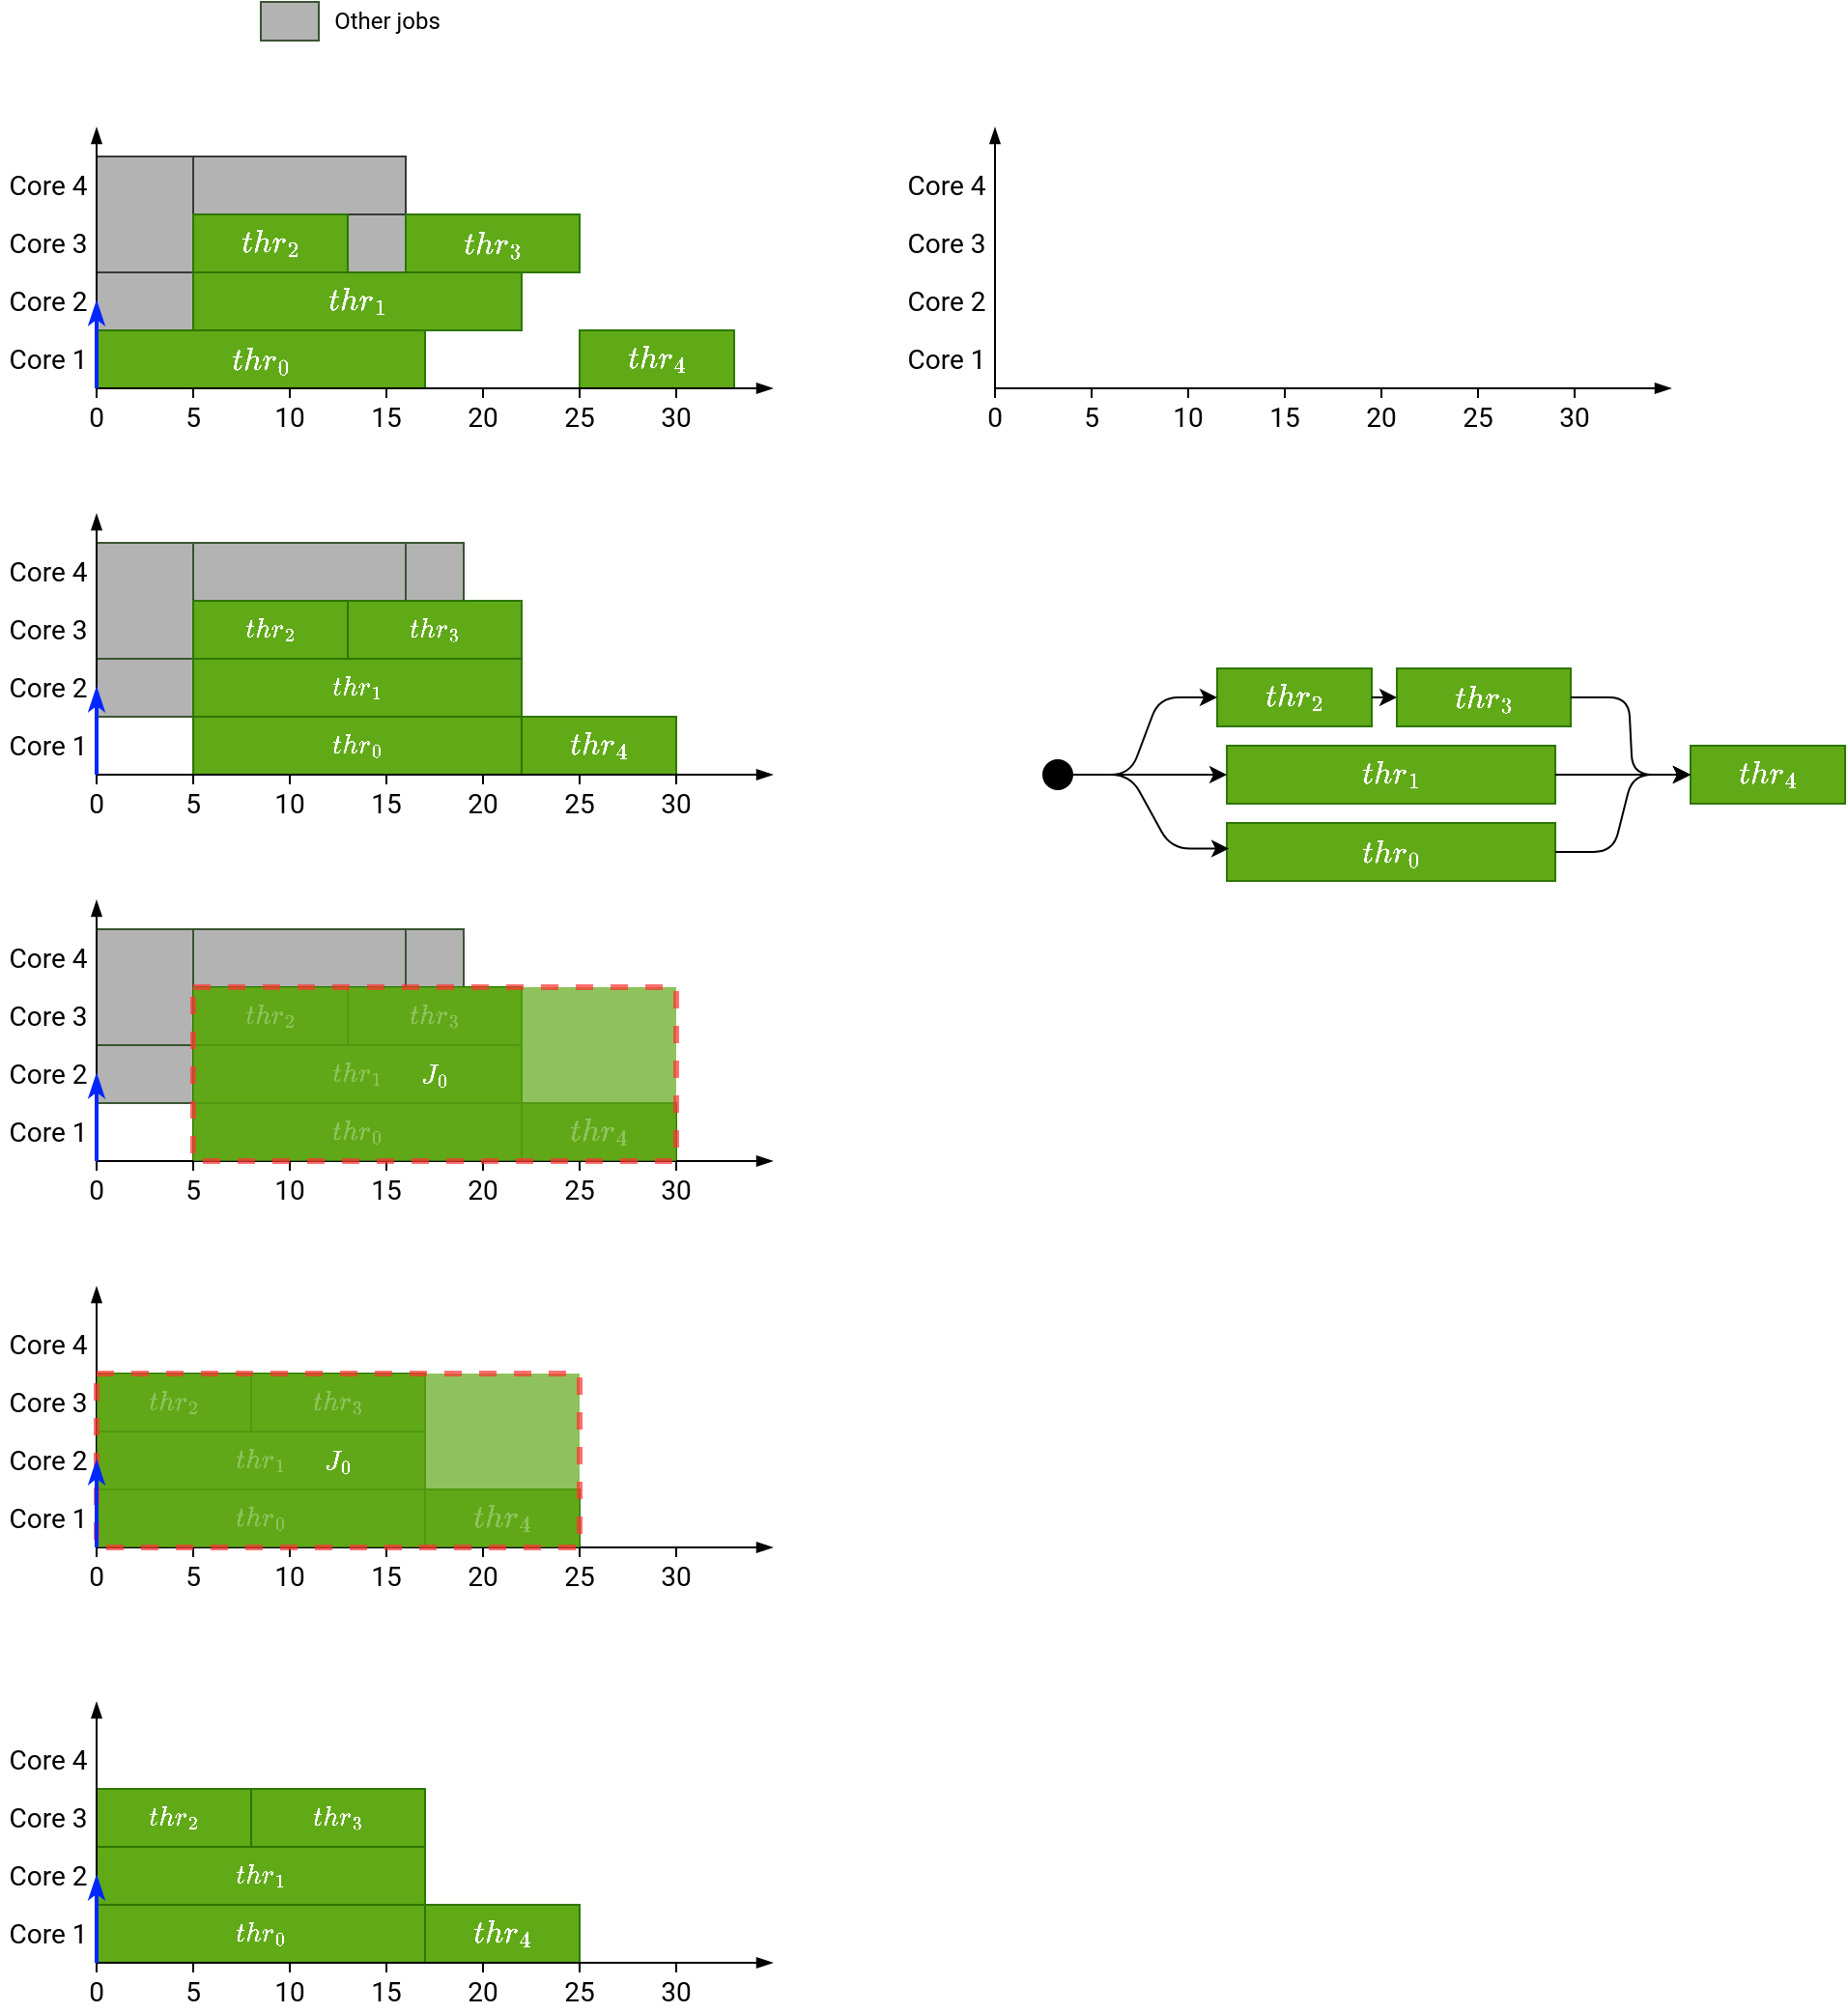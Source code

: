 <mxfile version="13.6.2" type="device"><diagram id="xW1HjvJvRXogK2bOHWA1" name="Page-1"><mxGraphModel dx="474" dy="274" grid="1" gridSize="5" guides="1" tooltips="1" connect="1" arrows="1" fold="1" page="1" pageScale="1" pageWidth="827" pageHeight="1169" math="1" shadow="0" extFonts="Roboto^https://fonts.googleapis.com/css?family=Roboto"><root><mxCell id="0"/><mxCell id="1" parent="0"/><mxCell id="GVrUUQqWdQUTVHoFv9I2-1" value="&lt;span style=&quot;font-size: 14px&quot;&gt;$$thr_4$$&lt;/span&gt;" style="rounded=0;whiteSpace=wrap;html=1;align=center;fillColor=#60a917;strokeColor=#2D7600;fontColor=#ffffff;fontFamily=Roboto;FType=g;" parent="1" vertex="1"><mxGeometry x="410" y="370" width="80" height="30" as="geometry"/></mxCell><mxCell id="qs8KY_LHpB15OtVhmA23-87" value="" style="rounded=0;whiteSpace=wrap;html=1;align=center;fillColor=#B3B3B3;strokeColor=#36393d;fontFamily=Roboto;FType=g;" parent="1" vertex="1"><mxGeometry x="290" y="310" width="30" height="30" as="geometry"/></mxCell><mxCell id="qs8KY_LHpB15OtVhmA23-88" value="" style="rounded=0;whiteSpace=wrap;html=1;align=center;fillColor=#B3B3B3;strokeColor=#3A5431;fontColor=#ffffff;fontFamily=Roboto;FType=g;" parent="1" vertex="1"><mxGeometry x="320" y="480" width="30" height="30" as="geometry"/></mxCell><mxCell id="qs8KY_LHpB15OtVhmA23-89" value="" style="rounded=0;whiteSpace=wrap;html=1;align=center;fillColor=#B3B3B3;strokeColor=#3A5431;fontColor=#ffffff;fontFamily=Roboto;FType=g;" parent="1" vertex="1"><mxGeometry x="210" y="680" width="110" height="30" as="geometry"/></mxCell><mxCell id="qs8KY_LHpB15OtVhmA23-90" value="" style="rounded=0;whiteSpace=wrap;html=1;align=center;fillColor=#B3B3B3;strokeColor=#3A5431;fontColor=#ffffff;fontFamily=Roboto;FType=g;" parent="1" vertex="1"><mxGeometry x="320" y="680" width="30" height="30" as="geometry"/></mxCell><mxCell id="qs8KY_LHpB15OtVhmA23-86" value="&lt;span style=&quot;font-size: 14px&quot;&gt;$$thr_4$$&lt;/span&gt;" style="rounded=0;whiteSpace=wrap;html=1;align=center;fillColor=#60a917;strokeColor=#2D7600;fontColor=#ffffff;fontFamily=Roboto;FType=g;" parent="1" vertex="1"><mxGeometry x="380" y="770" width="80" height="30" as="geometry"/></mxCell><mxCell id="qs8KY_LHpB15OtVhmA23-82" value="&lt;span style=&quot;font-size: 14px&quot;&gt;$$thr_4$$&lt;/span&gt;" style="rounded=0;whiteSpace=wrap;html=1;align=center;fillColor=#60a917;strokeColor=#2D7600;fontColor=#ffffff;fontFamily=Roboto;FType=g;" parent="1" vertex="1"><mxGeometry x="380" y="570" width="80" height="30" as="geometry"/></mxCell><mxCell id="qs8KY_LHpB15OtVhmA23-65" value="&lt;span style=&quot;font-size: 14px&quot;&gt;$$thr_4$$&lt;/span&gt;" style="rounded=0;whiteSpace=wrap;html=1;align=center;fillColor=#60a917;strokeColor=#2D7600;fontColor=#ffffff;fontFamily=Roboto;FType=g;" parent="1" vertex="1"><mxGeometry x="410" y="370" width="80" height="30" as="geometry"/></mxCell><mxCell id="H2lRXq-8TjMZ1R84Y-Bk-82" value="" style="rounded=0;whiteSpace=wrap;html=1;align=center;fillColor=#B3B3B3;strokeColor=#3A5431;fontColor=#ffffff;fontFamily=Roboto;FType=g;" parent="1" vertex="1"><mxGeometry x="160" y="340" width="50" height="30" as="geometry"/></mxCell><mxCell id="H2lRXq-8TjMZ1R84Y-Bk-83" value="" style="rounded=0;whiteSpace=wrap;html=1;align=center;fillColor=#B3B3B3;strokeColor=#36393d;fontFamily=Roboto;FType=g;" parent="1" vertex="1"><mxGeometry x="160" y="280" width="50" height="60" as="geometry"/></mxCell><mxCell id="H2lRXq-8TjMZ1R84Y-Bk-84" value="" style="rounded=0;whiteSpace=wrap;html=1;align=center;fillColor=#B3B3B3;strokeColor=#36393d;fontFamily=Roboto;FType=g;" parent="1" vertex="1"><mxGeometry x="210" y="280" width="110" height="30" as="geometry"/></mxCell><mxCell id="H2lRXq-8TjMZ1R84Y-Bk-81" value="" style="rounded=0;whiteSpace=wrap;html=1;align=center;fillColor=#B3B3B3;strokeColor=#3A5431;fontColor=#ffffff;fontFamily=Roboto;FType=g;" parent="1" vertex="1"><mxGeometry x="160" y="540" width="50" height="30" as="geometry"/></mxCell><mxCell id="H2lRXq-8TjMZ1R84Y-Bk-80" value="" style="rounded=0;whiteSpace=wrap;html=1;align=center;fillColor=#B3B3B3;strokeColor=#3A5431;fontColor=#ffffff;fontFamily=Roboto;FType=g;" parent="1" vertex="1"><mxGeometry x="160" y="480" width="50" height="60" as="geometry"/></mxCell><mxCell id="w63VDMvb9c4T_-8WkTUV-6" value="&lt;span style=&quot;font-size: 14px&quot;&gt;$$thr_3$$&lt;/span&gt;" style="rounded=0;whiteSpace=wrap;html=1;align=center;fillColor=#60a917;strokeColor=#2D7600;fontColor=#ffffff;fontFamily=Roboto;FType=g;" parent="1" vertex="1"><mxGeometry x="320" y="310" width="90" height="30" as="geometry"/></mxCell><mxCell id="w63VDMvb9c4T_-8WkTUV-5" value="&lt;span style=&quot;font-size: 14px&quot;&gt;$$thr_0$$&lt;/span&gt;" style="rounded=0;whiteSpace=wrap;html=1;align=center;fillColor=#60a917;strokeColor=#2D7600;fontColor=#ffffff;fontFamily=Roboto;FType=g;" parent="1" vertex="1"><mxGeometry x="160" y="370" width="170" height="30" as="geometry"/></mxCell><mxCell id="o10MxFnhhUtDkIpokFDR-2" value="" style="endArrow=blockThin;html=1;endFill=1;fontFamily=Roboto;FType=g;" parent="1" edge="1"><mxGeometry width="50" height="50" relative="1" as="geometry"><mxPoint x="160" y="400" as="sourcePoint"/><mxPoint x="510" y="400" as="targetPoint"/></mxGeometry></mxCell><mxCell id="o10MxFnhhUtDkIpokFDR-12" value="" style="endArrow=blockThin;html=1;strokeColor=#000000;endFill=1;exitX=0.5;exitY=0;exitDx=0;exitDy=0;fontFamily=Roboto;FType=g;" parent="1" source="o10MxFnhhUtDkIpokFDR-19" edge="1"><mxGeometry width="50" height="50" relative="1" as="geometry"><mxPoint x="160" y="370" as="sourcePoint"/><mxPoint x="160" y="265" as="targetPoint"/></mxGeometry></mxCell><mxCell id="o10MxFnhhUtDkIpokFDR-19" value="&lt;div style=&quot;font-size: 14px;&quot;&gt;0&lt;/div&gt;" style="text;html=1;strokeColor=none;fillColor=none;align=center;verticalAlign=middle;whiteSpace=wrap;rounded=0;fontSize=14;fontFamily=Roboto;FType=g;" parent="1" vertex="1"><mxGeometry x="150" y="405" width="20" height="20" as="geometry"/></mxCell><mxCell id="o10MxFnhhUtDkIpokFDR-21" value="5" style="text;html=1;strokeColor=none;fillColor=none;align=center;verticalAlign=middle;whiteSpace=wrap;rounded=0;fontSize=14;fontFamily=Roboto;FType=g;" parent="1" vertex="1"><mxGeometry x="200" y="405" width="20" height="20" as="geometry"/></mxCell><mxCell id="o10MxFnhhUtDkIpokFDR-22" value="10" style="text;html=1;strokeColor=none;fillColor=none;align=center;verticalAlign=middle;whiteSpace=wrap;rounded=0;fontSize=14;fontFamily=Roboto;FType=g;" parent="1" vertex="1"><mxGeometry x="250" y="405" width="20" height="20" as="geometry"/></mxCell><mxCell id="o10MxFnhhUtDkIpokFDR-23" value="15" style="text;html=1;strokeColor=none;fillColor=none;align=center;verticalAlign=middle;whiteSpace=wrap;rounded=0;fontSize=14;fontFamily=Roboto;FType=g;" parent="1" vertex="1"><mxGeometry x="300" y="405" width="20" height="20" as="geometry"/></mxCell><mxCell id="o10MxFnhhUtDkIpokFDR-24" value="20" style="text;html=1;strokeColor=none;fillColor=none;align=center;verticalAlign=middle;whiteSpace=wrap;rounded=0;fontSize=14;fontFamily=Roboto;FType=g;" parent="1" vertex="1"><mxGeometry x="350" y="405" width="20" height="20" as="geometry"/></mxCell><mxCell id="o10MxFnhhUtDkIpokFDR-32" value="" style="endArrow=classicThin;html=1;strokeColor=#0027FF;fillColor=#0050ef;endFill=1;strokeWidth=2;fontFamily=Roboto;FType=g;" parent="1" edge="1"><mxGeometry width="50" height="50" relative="1" as="geometry"><mxPoint x="160" y="400" as="sourcePoint"/><mxPoint x="160" y="355" as="targetPoint"/></mxGeometry></mxCell><mxCell id="o10MxFnhhUtDkIpokFDR-56" value="Core 1" style="text;html=1;strokeColor=none;fillColor=none;align=center;verticalAlign=middle;whiteSpace=wrap;rounded=0;fontSize=14;fontColor=#000000;fontFamily=Roboto;FType=g;" parent="1" vertex="1"><mxGeometry x="110" y="375" width="50" height="20" as="geometry"/></mxCell><mxCell id="o10MxFnhhUtDkIpokFDR-57" value="Core 3" style="text;html=1;strokeColor=none;fillColor=none;align=center;verticalAlign=middle;whiteSpace=wrap;rounded=0;fontSize=14;fontColor=#000000;fontFamily=Roboto;FType=g;" parent="1" vertex="1"><mxGeometry x="110" y="315" width="50" height="20" as="geometry"/></mxCell><mxCell id="w63VDMvb9c4T_-8WkTUV-1" value="Core 2" style="text;html=1;strokeColor=none;fillColor=none;align=center;verticalAlign=middle;whiteSpace=wrap;rounded=0;fontSize=14;fontColor=#000000;fontFamily=Roboto;FType=g;" parent="1" vertex="1"><mxGeometry x="110" y="345" width="50" height="20" as="geometry"/></mxCell><mxCell id="w63VDMvb9c4T_-8WkTUV-2" value="Core 4" style="text;html=1;strokeColor=none;fillColor=none;align=center;verticalAlign=middle;whiteSpace=wrap;rounded=0;fontSize=14;fontColor=#000000;fontFamily=Roboto;FType=g;" parent="1" vertex="1"><mxGeometry x="110" y="285" width="50" height="20" as="geometry"/></mxCell><mxCell id="H2lRXq-8TjMZ1R84Y-Bk-1" value="" style="endArrow=none;html=1;fontFamily=Roboto;FType=g;" parent="1" source="o10MxFnhhUtDkIpokFDR-25" edge="1"><mxGeometry width="50" height="50" relative="1" as="geometry"><mxPoint x="410" y="430" as="sourcePoint"/><mxPoint x="410" y="400" as="targetPoint"/></mxGeometry></mxCell><mxCell id="o10MxFnhhUtDkIpokFDR-25" value="25" style="text;html=1;strokeColor=none;fillColor=none;align=center;verticalAlign=middle;whiteSpace=wrap;rounded=0;fontSize=14;fontFamily=Roboto;FType=g;" parent="1" vertex="1"><mxGeometry x="400" y="405" width="20" height="20" as="geometry"/></mxCell><mxCell id="H2lRXq-8TjMZ1R84Y-Bk-2" value="" style="endArrow=none;html=1;exitX=0.5;exitY=0;exitDx=0;exitDy=0;fontFamily=Roboto;FType=g;" parent="1" source="o10MxFnhhUtDkIpokFDR-25" edge="1"><mxGeometry width="50" height="50" relative="1" as="geometry"><mxPoint x="410" y="430" as="sourcePoint"/><mxPoint x="410" y="400" as="targetPoint"/></mxGeometry></mxCell><mxCell id="H2lRXq-8TjMZ1R84Y-Bk-3" value="" style="endArrow=none;html=1;exitX=0.5;exitY=0;exitDx=0;exitDy=0;fontFamily=Roboto;FType=g;" parent="1" source="o10MxFnhhUtDkIpokFDR-24" edge="1"><mxGeometry width="50" height="50" relative="1" as="geometry"><mxPoint x="415" y="410" as="sourcePoint"/><mxPoint x="360" y="400" as="targetPoint"/></mxGeometry></mxCell><mxCell id="H2lRXq-8TjMZ1R84Y-Bk-5" value="" style="endArrow=none;html=1;exitX=0.5;exitY=0;exitDx=0;exitDy=0;fontFamily=Roboto;FType=g;" parent="1" source="o10MxFnhhUtDkIpokFDR-23" edge="1"><mxGeometry width="50" height="50" relative="1" as="geometry"><mxPoint x="420" y="415" as="sourcePoint"/><mxPoint x="310" y="400" as="targetPoint"/></mxGeometry></mxCell><mxCell id="H2lRXq-8TjMZ1R84Y-Bk-6" value="" style="endArrow=none;html=1;exitX=0.5;exitY=0;exitDx=0;exitDy=0;fontFamily=Roboto;FType=g;" parent="1" source="o10MxFnhhUtDkIpokFDR-22" edge="1"><mxGeometry width="50" height="50" relative="1" as="geometry"><mxPoint x="315" y="410" as="sourcePoint"/><mxPoint x="260" y="400" as="targetPoint"/></mxGeometry></mxCell><mxCell id="H2lRXq-8TjMZ1R84Y-Bk-7" value="" style="endArrow=none;html=1;exitX=0.5;exitY=0;exitDx=0;exitDy=0;fontFamily=Roboto;FType=g;" parent="1" source="o10MxFnhhUtDkIpokFDR-21" edge="1"><mxGeometry width="50" height="50" relative="1" as="geometry"><mxPoint x="320" y="415" as="sourcePoint"/><mxPoint x="210" y="400" as="targetPoint"/></mxGeometry></mxCell><mxCell id="H2lRXq-8TjMZ1R84Y-Bk-9" value="&lt;span style=&quot;font-size: 14px&quot;&gt;$$thr_2$$&lt;/span&gt;" style="rounded=0;whiteSpace=wrap;html=1;align=center;fillColor=#60a917;strokeColor=#2D7600;fontColor=#ffffff;fontFamily=Roboto;FType=g;" parent="1" vertex="1"><mxGeometry x="210" y="310" width="80" height="30" as="geometry"/></mxCell><mxCell id="H2lRXq-8TjMZ1R84Y-Bk-52" value="" style="rounded=0;whiteSpace=wrap;html=1;align=center;fillColor=#B3B3B3;strokeColor=#3A5431;fontColor=#ffffff;fontFamily=Roboto;FType=g;" parent="1" vertex="1"><mxGeometry x="210" y="480" width="110" height="30" as="geometry"/></mxCell><mxCell id="H2lRXq-8TjMZ1R84Y-Bk-53" value="$$thr_1$$" style="rounded=0;whiteSpace=wrap;html=1;align=center;fillColor=#60a917;strokeColor=#2D7600;fontColor=#ffffff;fontFamily=Roboto;FType=g;" parent="1" vertex="1"><mxGeometry x="210" y="540" width="170" height="30" as="geometry"/></mxCell><mxCell id="H2lRXq-8TjMZ1R84Y-Bk-54" value="$$thr_3$$" style="rounded=0;whiteSpace=wrap;html=1;align=center;fillColor=#60a917;strokeColor=#2D7600;fontColor=#ffffff;fontFamily=Roboto;FType=g;" parent="1" vertex="1"><mxGeometry x="290" y="510" width="90" height="30" as="geometry"/></mxCell><mxCell id="H2lRXq-8TjMZ1R84Y-Bk-55" value="$$thr_0$$" style="rounded=0;whiteSpace=wrap;html=1;align=center;fillColor=#60a917;strokeColor=#2D7600;fontColor=#ffffff;fontFamily=Roboto;FType=g;" parent="1" vertex="1"><mxGeometry x="210" y="570" width="170" height="30" as="geometry"/></mxCell><mxCell id="H2lRXq-8TjMZ1R84Y-Bk-56" value="" style="endArrow=blockThin;html=1;endFill=1;fontFamily=Roboto;FType=g;" parent="1" edge="1"><mxGeometry width="50" height="50" relative="1" as="geometry"><mxPoint x="160" y="600" as="sourcePoint"/><mxPoint x="510" y="600" as="targetPoint"/></mxGeometry></mxCell><mxCell id="H2lRXq-8TjMZ1R84Y-Bk-57" value="" style="endArrow=blockThin;html=1;strokeColor=#000000;endFill=1;exitX=0.5;exitY=0;exitDx=0;exitDy=0;fontFamily=Roboto;FType=g;" parent="1" source="H2lRXq-8TjMZ1R84Y-Bk-58" edge="1"><mxGeometry width="50" height="50" relative="1" as="geometry"><mxPoint x="160" y="570" as="sourcePoint"/><mxPoint x="160" y="465" as="targetPoint"/></mxGeometry></mxCell><mxCell id="H2lRXq-8TjMZ1R84Y-Bk-58" value="&lt;div style=&quot;font-size: 14px;&quot;&gt;0&lt;/div&gt;" style="text;html=1;strokeColor=none;fillColor=none;align=center;verticalAlign=middle;whiteSpace=wrap;rounded=0;fontSize=14;fontFamily=Roboto;FType=g;" parent="1" vertex="1"><mxGeometry x="150" y="605" width="20" height="20" as="geometry"/></mxCell><mxCell id="H2lRXq-8TjMZ1R84Y-Bk-59" value="5" style="text;html=1;strokeColor=none;fillColor=none;align=center;verticalAlign=middle;whiteSpace=wrap;rounded=0;fontSize=14;fontFamily=Roboto;FType=g;" parent="1" vertex="1"><mxGeometry x="200" y="605" width="20" height="20" as="geometry"/></mxCell><mxCell id="H2lRXq-8TjMZ1R84Y-Bk-60" value="10" style="text;html=1;strokeColor=none;fillColor=none;align=center;verticalAlign=middle;whiteSpace=wrap;rounded=0;fontSize=14;fontFamily=Roboto;FType=g;" parent="1" vertex="1"><mxGeometry x="250" y="605" width="20" height="20" as="geometry"/></mxCell><mxCell id="H2lRXq-8TjMZ1R84Y-Bk-61" value="15" style="text;html=1;strokeColor=none;fillColor=none;align=center;verticalAlign=middle;whiteSpace=wrap;rounded=0;fontSize=14;fontFamily=Roboto;FType=g;" parent="1" vertex="1"><mxGeometry x="300" y="605" width="20" height="20" as="geometry"/></mxCell><mxCell id="H2lRXq-8TjMZ1R84Y-Bk-62" value="20" style="text;html=1;strokeColor=none;fillColor=none;align=center;verticalAlign=middle;whiteSpace=wrap;rounded=0;fontSize=14;fontFamily=Roboto;FType=g;" parent="1" vertex="1"><mxGeometry x="350" y="605" width="20" height="20" as="geometry"/></mxCell><mxCell id="H2lRXq-8TjMZ1R84Y-Bk-63" value="" style="endArrow=classicThin;html=1;strokeColor=#0027FF;fillColor=#0050ef;endFill=1;strokeWidth=2;fontFamily=Roboto;FType=g;" parent="1" edge="1"><mxGeometry width="50" height="50" relative="1" as="geometry"><mxPoint x="160" y="600" as="sourcePoint"/><mxPoint x="160" y="555" as="targetPoint"/></mxGeometry></mxCell><mxCell id="H2lRXq-8TjMZ1R84Y-Bk-68" value="" style="endArrow=none;html=1;fontFamily=Roboto;FType=g;" parent="1" source="H2lRXq-8TjMZ1R84Y-Bk-69" edge="1"><mxGeometry width="50" height="50" relative="1" as="geometry"><mxPoint x="410" y="630" as="sourcePoint"/><mxPoint x="410" y="600" as="targetPoint"/></mxGeometry></mxCell><mxCell id="H2lRXq-8TjMZ1R84Y-Bk-69" value="25" style="text;html=1;strokeColor=none;fillColor=none;align=center;verticalAlign=middle;whiteSpace=wrap;rounded=0;fontSize=14;fontFamily=Roboto;FType=g;" parent="1" vertex="1"><mxGeometry x="400" y="605" width="20" height="20" as="geometry"/></mxCell><mxCell id="H2lRXq-8TjMZ1R84Y-Bk-70" value="" style="endArrow=none;html=1;exitX=0.5;exitY=0;exitDx=0;exitDy=0;fontFamily=Roboto;FType=g;" parent="1" source="H2lRXq-8TjMZ1R84Y-Bk-69" edge="1"><mxGeometry width="50" height="50" relative="1" as="geometry"><mxPoint x="410" y="630" as="sourcePoint"/><mxPoint x="410" y="600" as="targetPoint"/></mxGeometry></mxCell><mxCell id="H2lRXq-8TjMZ1R84Y-Bk-71" value="" style="endArrow=none;html=1;exitX=0.5;exitY=0;exitDx=0;exitDy=0;fontFamily=Roboto;FType=g;" parent="1" source="H2lRXq-8TjMZ1R84Y-Bk-62" edge="1"><mxGeometry width="50" height="50" relative="1" as="geometry"><mxPoint x="415" y="610" as="sourcePoint"/><mxPoint x="360" y="600" as="targetPoint"/></mxGeometry></mxCell><mxCell id="H2lRXq-8TjMZ1R84Y-Bk-72" value="" style="endArrow=none;html=1;exitX=0.5;exitY=0;exitDx=0;exitDy=0;fontFamily=Roboto;FType=g;" parent="1" source="H2lRXq-8TjMZ1R84Y-Bk-61" edge="1"><mxGeometry width="50" height="50" relative="1" as="geometry"><mxPoint x="420" y="615" as="sourcePoint"/><mxPoint x="310.0" y="600" as="targetPoint"/></mxGeometry></mxCell><mxCell id="H2lRXq-8TjMZ1R84Y-Bk-73" value="" style="endArrow=none;html=1;exitX=0.5;exitY=0;exitDx=0;exitDy=0;fontFamily=Roboto;FType=g;" parent="1" source="H2lRXq-8TjMZ1R84Y-Bk-60" edge="1"><mxGeometry width="50" height="50" relative="1" as="geometry"><mxPoint x="315" y="610" as="sourcePoint"/><mxPoint x="260" y="600" as="targetPoint"/></mxGeometry></mxCell><mxCell id="H2lRXq-8TjMZ1R84Y-Bk-74" value="" style="endArrow=none;html=1;exitX=0.5;exitY=0;exitDx=0;exitDy=0;fontFamily=Roboto;FType=g;" parent="1" source="H2lRXq-8TjMZ1R84Y-Bk-59" edge="1"><mxGeometry width="50" height="50" relative="1" as="geometry"><mxPoint x="320" y="615" as="sourcePoint"/><mxPoint x="210" y="600" as="targetPoint"/></mxGeometry></mxCell><mxCell id="H2lRXq-8TjMZ1R84Y-Bk-75" value="$$thr_2$$" style="rounded=0;whiteSpace=wrap;html=1;align=center;fillColor=#60a917;strokeColor=#2D7600;fontColor=#ffffff;fontFamily=Roboto;FType=g;" parent="1" vertex="1"><mxGeometry x="210" y="510" width="80" height="30" as="geometry"/></mxCell><mxCell id="H2lRXq-8TjMZ1R84Y-Bk-85" value="&lt;span style=&quot;font-size: 14px&quot;&gt;$$thr_1$$&lt;/span&gt;" style="rounded=0;whiteSpace=wrap;html=1;align=center;fillColor=#60a917;strokeColor=#2D7600;fontColor=#ffffff;fontFamily=Roboto;FType=g;" parent="1" vertex="1"><mxGeometry x="210" y="340" width="170" height="30" as="geometry"/></mxCell><mxCell id="qs8KY_LHpB15OtVhmA23-4" value="" style="rounded=0;whiteSpace=wrap;html=1;align=center;fillColor=#B3B3B3;strokeColor=#3A5431;fontColor=#ffffff;fontFamily=Roboto;FType=g;" parent="1" vertex="1"><mxGeometry x="160" y="740" width="50" height="30" as="geometry"/></mxCell><mxCell id="qs8KY_LHpB15OtVhmA23-5" value="" style="rounded=0;whiteSpace=wrap;html=1;align=center;fillColor=#B3B3B3;strokeColor=#3A5431;fontColor=#ffffff;fontFamily=Roboto;FType=g;" parent="1" vertex="1"><mxGeometry x="160" y="680" width="50" height="60" as="geometry"/></mxCell><mxCell id="qs8KY_LHpB15OtVhmA23-7" value="$$thr_1$$" style="rounded=0;whiteSpace=wrap;html=1;align=center;fillColor=#60a917;strokeColor=#2D7600;fontColor=#ffffff;fontFamily=Roboto;FType=g;" parent="1" vertex="1"><mxGeometry x="210" y="740" width="170" height="30" as="geometry"/></mxCell><mxCell id="qs8KY_LHpB15OtVhmA23-8" value="$$thr_3$$" style="rounded=0;whiteSpace=wrap;html=1;align=center;fillColor=#60a917;strokeColor=#2D7600;fontColor=#ffffff;fontFamily=Roboto;FType=g;" parent="1" vertex="1"><mxGeometry x="290" y="710" width="90" height="30" as="geometry"/></mxCell><mxCell id="qs8KY_LHpB15OtVhmA23-9" value="$$thr_0$$" style="rounded=0;whiteSpace=wrap;html=1;align=center;fillColor=#60a917;strokeColor=#2D7600;fontColor=#ffffff;fontFamily=Roboto;FType=g;" parent="1" vertex="1"><mxGeometry x="210" y="770" width="170" height="30" as="geometry"/></mxCell><mxCell id="qs8KY_LHpB15OtVhmA23-10" value="" style="endArrow=blockThin;html=1;endFill=1;fontFamily=Roboto;FType=g;" parent="1" edge="1"><mxGeometry width="50" height="50" relative="1" as="geometry"><mxPoint x="160" y="800" as="sourcePoint"/><mxPoint x="510" y="800" as="targetPoint"/></mxGeometry></mxCell><mxCell id="qs8KY_LHpB15OtVhmA23-11" value="" style="endArrow=blockThin;html=1;strokeColor=#000000;endFill=1;exitX=0.5;exitY=0;exitDx=0;exitDy=0;fontFamily=Roboto;FType=g;" parent="1" source="qs8KY_LHpB15OtVhmA23-12" edge="1"><mxGeometry width="50" height="50" relative="1" as="geometry"><mxPoint x="160" y="770" as="sourcePoint"/><mxPoint x="160" y="665" as="targetPoint"/></mxGeometry></mxCell><mxCell id="qs8KY_LHpB15OtVhmA23-12" value="&lt;div style=&quot;font-size: 14px;&quot;&gt;0&lt;/div&gt;" style="text;html=1;strokeColor=none;fillColor=none;align=center;verticalAlign=middle;whiteSpace=wrap;rounded=0;fontSize=14;fontFamily=Roboto;FType=g;" parent="1" vertex="1"><mxGeometry x="150" y="805" width="20" height="20" as="geometry"/></mxCell><mxCell id="qs8KY_LHpB15OtVhmA23-13" value="5" style="text;html=1;strokeColor=none;fillColor=none;align=center;verticalAlign=middle;whiteSpace=wrap;rounded=0;fontSize=14;fontFamily=Roboto;FType=g;" parent="1" vertex="1"><mxGeometry x="200" y="805" width="20" height="20" as="geometry"/></mxCell><mxCell id="qs8KY_LHpB15OtVhmA23-14" value="10" style="text;html=1;strokeColor=none;fillColor=none;align=center;verticalAlign=middle;whiteSpace=wrap;rounded=0;fontSize=14;fontFamily=Roboto;FType=g;" parent="1" vertex="1"><mxGeometry x="250" y="805" width="20" height="20" as="geometry"/></mxCell><mxCell id="qs8KY_LHpB15OtVhmA23-15" value="15" style="text;html=1;strokeColor=none;fillColor=none;align=center;verticalAlign=middle;whiteSpace=wrap;rounded=0;fontSize=14;fontFamily=Roboto;FType=g;" parent="1" vertex="1"><mxGeometry x="300" y="805" width="20" height="20" as="geometry"/></mxCell><mxCell id="qs8KY_LHpB15OtVhmA23-16" value="20" style="text;html=1;strokeColor=none;fillColor=none;align=center;verticalAlign=middle;whiteSpace=wrap;rounded=0;fontSize=14;fontFamily=Roboto;FType=g;" parent="1" vertex="1"><mxGeometry x="350" y="805" width="20" height="20" as="geometry"/></mxCell><mxCell id="qs8KY_LHpB15OtVhmA23-17" value="" style="endArrow=classicThin;html=1;strokeColor=#0027FF;fillColor=#0050ef;endFill=1;strokeWidth=2;fontFamily=Roboto;FType=g;" parent="1" edge="1"><mxGeometry width="50" height="50" relative="1" as="geometry"><mxPoint x="160" y="800" as="sourcePoint"/><mxPoint x="160" y="755" as="targetPoint"/></mxGeometry></mxCell><mxCell id="qs8KY_LHpB15OtVhmA23-22" value="" style="endArrow=none;html=1;fontFamily=Roboto;FType=g;" parent="1" source="qs8KY_LHpB15OtVhmA23-23" edge="1"><mxGeometry width="50" height="50" relative="1" as="geometry"><mxPoint x="410" y="830" as="sourcePoint"/><mxPoint x="410" y="800" as="targetPoint"/></mxGeometry></mxCell><mxCell id="qs8KY_LHpB15OtVhmA23-23" value="25" style="text;html=1;strokeColor=none;fillColor=none;align=center;verticalAlign=middle;whiteSpace=wrap;rounded=0;fontSize=14;fontFamily=Roboto;FType=g;" parent="1" vertex="1"><mxGeometry x="400" y="805" width="20" height="20" as="geometry"/></mxCell><mxCell id="qs8KY_LHpB15OtVhmA23-24" value="" style="endArrow=none;html=1;exitX=0.5;exitY=0;exitDx=0;exitDy=0;fontFamily=Roboto;FType=g;" parent="1" source="qs8KY_LHpB15OtVhmA23-23" edge="1"><mxGeometry width="50" height="50" relative="1" as="geometry"><mxPoint x="410" y="830" as="sourcePoint"/><mxPoint x="410" y="800" as="targetPoint"/></mxGeometry></mxCell><mxCell id="qs8KY_LHpB15OtVhmA23-25" value="" style="endArrow=none;html=1;exitX=0.5;exitY=0;exitDx=0;exitDy=0;fontFamily=Roboto;FType=g;" parent="1" source="qs8KY_LHpB15OtVhmA23-16" edge="1"><mxGeometry width="50" height="50" relative="1" as="geometry"><mxPoint x="415" y="810" as="sourcePoint"/><mxPoint x="360" y="800" as="targetPoint"/></mxGeometry></mxCell><mxCell id="qs8KY_LHpB15OtVhmA23-26" value="" style="endArrow=none;html=1;exitX=0.5;exitY=0;exitDx=0;exitDy=0;fontFamily=Roboto;FType=g;" parent="1" source="qs8KY_LHpB15OtVhmA23-15" edge="1"><mxGeometry width="50" height="50" relative="1" as="geometry"><mxPoint x="420" y="815" as="sourcePoint"/><mxPoint x="310" y="800" as="targetPoint"/></mxGeometry></mxCell><mxCell id="qs8KY_LHpB15OtVhmA23-27" value="" style="endArrow=none;html=1;exitX=0.5;exitY=0;exitDx=0;exitDy=0;fontFamily=Roboto;FType=g;" parent="1" source="qs8KY_LHpB15OtVhmA23-14" edge="1"><mxGeometry width="50" height="50" relative="1" as="geometry"><mxPoint x="315" y="810" as="sourcePoint"/><mxPoint x="260" y="800" as="targetPoint"/></mxGeometry></mxCell><mxCell id="qs8KY_LHpB15OtVhmA23-28" value="" style="endArrow=none;html=1;exitX=0.5;exitY=0;exitDx=0;exitDy=0;fontFamily=Roboto;FType=g;" parent="1" source="qs8KY_LHpB15OtVhmA23-13" edge="1"><mxGeometry width="50" height="50" relative="1" as="geometry"><mxPoint x="320" y="815" as="sourcePoint"/><mxPoint x="210" y="800" as="targetPoint"/></mxGeometry></mxCell><mxCell id="qs8KY_LHpB15OtVhmA23-29" value="$$thr_2$$" style="rounded=0;whiteSpace=wrap;html=1;align=center;fillColor=#60a917;strokeColor=#2D7600;fontColor=#ffffff;fontFamily=Roboto;FType=g;" parent="1" vertex="1"><mxGeometry x="210" y="710" width="80" height="30" as="geometry"/></mxCell><mxCell id="H2lRXq-8TjMZ1R84Y-Bk-49" value="$$J_0$$" style="rounded=0;whiteSpace=wrap;html=1;align=center;fillColor=#60a917;strokeColor=#FF3333;fontColor=#ffffff;opacity=70;dashed=1;strokeWidth=3;perimeterSpacing=0;fontFamily=Roboto;FType=g;" parent="1" vertex="1"><mxGeometry x="210" y="710" width="250" height="90" as="geometry"/></mxCell><mxCell id="qs8KY_LHpB15OtVhmA23-31" value="" style="rounded=0;whiteSpace=wrap;html=1;align=center;fillColor=#B3B3B3;strokeColor=#3A5431;fontColor=#ffffff;fontFamily=Roboto;FType=g;" parent="1" vertex="1"><mxGeometry x="245" y="200" width="30" height="20" as="geometry"/></mxCell><mxCell id="qs8KY_LHpB15OtVhmA23-32" value="Other jobs" style="text;html=1;strokeColor=none;fillColor=none;align=center;verticalAlign=middle;whiteSpace=wrap;rounded=0;opacity=70;fontFamily=Roboto;FType=g;" parent="1" vertex="1"><mxGeometry x="277.5" y="200" width="65" height="20" as="geometry"/></mxCell><mxCell id="qs8KY_LHpB15OtVhmA23-76" value="" style="endArrow=none;html=1;fontFamily=Roboto;FType=g;" parent="1" source="qs8KY_LHpB15OtVhmA23-77" edge="1"><mxGeometry width="50" height="50" relative="1" as="geometry"><mxPoint x="460" y="430" as="sourcePoint"/><mxPoint x="460" y="400" as="targetPoint"/></mxGeometry></mxCell><mxCell id="qs8KY_LHpB15OtVhmA23-77" value="30" style="text;html=1;strokeColor=none;fillColor=none;align=center;verticalAlign=middle;whiteSpace=wrap;rounded=0;fontSize=14;fontFamily=Roboto;FType=g;" parent="1" vertex="1"><mxGeometry x="450" y="405" width="20" height="20" as="geometry"/></mxCell><mxCell id="qs8KY_LHpB15OtVhmA23-78" value="" style="endArrow=none;html=1;exitX=0.5;exitY=0;exitDx=0;exitDy=0;fontFamily=Roboto;FType=g;" parent="1" source="qs8KY_LHpB15OtVhmA23-77" edge="1"><mxGeometry width="50" height="50" relative="1" as="geometry"><mxPoint x="460" y="430" as="sourcePoint"/><mxPoint x="460" y="400" as="targetPoint"/></mxGeometry></mxCell><mxCell id="qs8KY_LHpB15OtVhmA23-79" value="" style="endArrow=none;html=1;fontFamily=Roboto;FType=g;" parent="1" source="qs8KY_LHpB15OtVhmA23-80" edge="1"><mxGeometry width="50" height="50" relative="1" as="geometry"><mxPoint x="460" y="630" as="sourcePoint"/><mxPoint x="460" y="600" as="targetPoint"/></mxGeometry></mxCell><mxCell id="qs8KY_LHpB15OtVhmA23-80" value="30" style="text;html=1;strokeColor=none;fillColor=none;align=center;verticalAlign=middle;whiteSpace=wrap;rounded=0;fontSize=14;fontFamily=Roboto;FType=g;" parent="1" vertex="1"><mxGeometry x="450" y="605" width="20" height="20" as="geometry"/></mxCell><mxCell id="qs8KY_LHpB15OtVhmA23-81" value="" style="endArrow=none;html=1;exitX=0.5;exitY=0;exitDx=0;exitDy=0;fontFamily=Roboto;FType=g;" parent="1" source="qs8KY_LHpB15OtVhmA23-80" edge="1"><mxGeometry width="50" height="50" relative="1" as="geometry"><mxPoint x="460" y="630" as="sourcePoint"/><mxPoint x="460" y="600" as="targetPoint"/></mxGeometry></mxCell><mxCell id="qs8KY_LHpB15OtVhmA23-83" value="" style="endArrow=none;html=1;fontFamily=Roboto;FType=g;" parent="1" source="qs8KY_LHpB15OtVhmA23-84" edge="1"><mxGeometry width="50" height="50" relative="1" as="geometry"><mxPoint x="460" y="830" as="sourcePoint"/><mxPoint x="460" y="800" as="targetPoint"/></mxGeometry></mxCell><mxCell id="qs8KY_LHpB15OtVhmA23-84" value="30" style="text;html=1;strokeColor=none;fillColor=none;align=center;verticalAlign=middle;whiteSpace=wrap;rounded=0;fontSize=14;fontFamily=Roboto;FType=g;" parent="1" vertex="1"><mxGeometry x="450" y="805" width="20" height="20" as="geometry"/></mxCell><mxCell id="qs8KY_LHpB15OtVhmA23-85" value="" style="endArrow=none;html=1;exitX=0.5;exitY=0;exitDx=0;exitDy=0;fontFamily=Roboto;FType=g;" parent="1" source="qs8KY_LHpB15OtVhmA23-84" edge="1"><mxGeometry width="50" height="50" relative="1" as="geometry"><mxPoint x="460" y="830" as="sourcePoint"/><mxPoint x="460" y="800" as="targetPoint"/></mxGeometry></mxCell><mxCell id="qs8KY_LHpB15OtVhmA23-101" value="" style="endArrow=blockThin;html=1;endFill=1;fontFamily=Roboto;FType=g;" parent="1" edge="1"><mxGeometry width="50" height="50" relative="1" as="geometry"><mxPoint x="625" y="400.0" as="sourcePoint"/><mxPoint x="975" y="400.0" as="targetPoint"/></mxGeometry></mxCell><mxCell id="qs8KY_LHpB15OtVhmA23-102" value="" style="endArrow=blockThin;html=1;strokeColor=#000000;endFill=1;exitX=0.5;exitY=0;exitDx=0;exitDy=0;fontFamily=Roboto;FType=g;" parent="1" source="qs8KY_LHpB15OtVhmA23-103" edge="1"><mxGeometry width="50" height="50" relative="1" as="geometry"><mxPoint x="625" y="370" as="sourcePoint"/><mxPoint x="625" y="265.0" as="targetPoint"/></mxGeometry></mxCell><mxCell id="qs8KY_LHpB15OtVhmA23-103" value="&lt;div style=&quot;font-size: 14px;&quot;&gt;0&lt;/div&gt;" style="text;html=1;strokeColor=none;fillColor=none;align=center;verticalAlign=middle;whiteSpace=wrap;rounded=0;fontSize=14;fontFamily=Roboto;FType=g;" parent="1" vertex="1"><mxGeometry x="615" y="405" width="20" height="20" as="geometry"/></mxCell><mxCell id="qs8KY_LHpB15OtVhmA23-104" value="5" style="text;html=1;strokeColor=none;fillColor=none;align=center;verticalAlign=middle;whiteSpace=wrap;rounded=0;fontSize=14;fontFamily=Roboto;FType=g;" parent="1" vertex="1"><mxGeometry x="665" y="405" width="20" height="20" as="geometry"/></mxCell><mxCell id="qs8KY_LHpB15OtVhmA23-105" value="10" style="text;html=1;strokeColor=none;fillColor=none;align=center;verticalAlign=middle;whiteSpace=wrap;rounded=0;fontSize=14;fontFamily=Roboto;FType=g;" parent="1" vertex="1"><mxGeometry x="715" y="405" width="20" height="20" as="geometry"/></mxCell><mxCell id="qs8KY_LHpB15OtVhmA23-106" value="15" style="text;html=1;strokeColor=none;fillColor=none;align=center;verticalAlign=middle;whiteSpace=wrap;rounded=0;fontSize=14;fontFamily=Roboto;FType=g;" parent="1" vertex="1"><mxGeometry x="765" y="405" width="20" height="20" as="geometry"/></mxCell><mxCell id="qs8KY_LHpB15OtVhmA23-107" value="20" style="text;html=1;strokeColor=none;fillColor=none;align=center;verticalAlign=middle;whiteSpace=wrap;rounded=0;fontSize=14;fontFamily=Roboto;FType=g;" parent="1" vertex="1"><mxGeometry x="815" y="405" width="20" height="20" as="geometry"/></mxCell><mxCell id="qs8KY_LHpB15OtVhmA23-113" value="" style="endArrow=none;html=1;fontFamily=Roboto;FType=g;" parent="1" source="qs8KY_LHpB15OtVhmA23-114" edge="1"><mxGeometry width="50" height="50" relative="1" as="geometry"><mxPoint x="875" y="430" as="sourcePoint"/><mxPoint x="875" y="400.0" as="targetPoint"/></mxGeometry></mxCell><mxCell id="qs8KY_LHpB15OtVhmA23-114" value="25" style="text;html=1;strokeColor=none;fillColor=none;align=center;verticalAlign=middle;whiteSpace=wrap;rounded=0;fontSize=14;fontFamily=Roboto;FType=g;" parent="1" vertex="1"><mxGeometry x="865" y="405" width="20" height="20" as="geometry"/></mxCell><mxCell id="qs8KY_LHpB15OtVhmA23-115" value="" style="endArrow=none;html=1;exitX=0.5;exitY=0;exitDx=0;exitDy=0;fontFamily=Roboto;FType=g;" parent="1" source="qs8KY_LHpB15OtVhmA23-114" edge="1"><mxGeometry width="50" height="50" relative="1" as="geometry"><mxPoint x="875" y="430" as="sourcePoint"/><mxPoint x="875" y="400.0" as="targetPoint"/></mxGeometry></mxCell><mxCell id="qs8KY_LHpB15OtVhmA23-116" value="" style="endArrow=none;html=1;exitX=0.5;exitY=0;exitDx=0;exitDy=0;fontFamily=Roboto;FType=g;" parent="1" source="qs8KY_LHpB15OtVhmA23-107" edge="1"><mxGeometry width="50" height="50" relative="1" as="geometry"><mxPoint x="880" y="410" as="sourcePoint"/><mxPoint x="825" y="400.0" as="targetPoint"/></mxGeometry></mxCell><mxCell id="qs8KY_LHpB15OtVhmA23-117" value="" style="endArrow=none;html=1;exitX=0.5;exitY=0;exitDx=0;exitDy=0;fontFamily=Roboto;FType=g;" parent="1" source="qs8KY_LHpB15OtVhmA23-106" edge="1"><mxGeometry width="50" height="50" relative="1" as="geometry"><mxPoint x="885" y="415" as="sourcePoint"/><mxPoint x="775" y="400.0" as="targetPoint"/></mxGeometry></mxCell><mxCell id="qs8KY_LHpB15OtVhmA23-118" value="" style="endArrow=none;html=1;exitX=0.5;exitY=0;exitDx=0;exitDy=0;fontFamily=Roboto;FType=g;" parent="1" source="qs8KY_LHpB15OtVhmA23-105" edge="1"><mxGeometry width="50" height="50" relative="1" as="geometry"><mxPoint x="780" y="410" as="sourcePoint"/><mxPoint x="725" y="400.0" as="targetPoint"/></mxGeometry></mxCell><mxCell id="qs8KY_LHpB15OtVhmA23-119" value="" style="endArrow=none;html=1;exitX=0.5;exitY=0;exitDx=0;exitDy=0;fontFamily=Roboto;FType=g;" parent="1" source="qs8KY_LHpB15OtVhmA23-104" edge="1"><mxGeometry width="50" height="50" relative="1" as="geometry"><mxPoint x="785" y="415" as="sourcePoint"/><mxPoint x="675" y="400.0" as="targetPoint"/></mxGeometry></mxCell><mxCell id="qs8KY_LHpB15OtVhmA23-122" value="" style="endArrow=none;html=1;fontFamily=Roboto;FType=g;" parent="1" source="qs8KY_LHpB15OtVhmA23-123" edge="1"><mxGeometry width="50" height="50" relative="1" as="geometry"><mxPoint x="925" y="430" as="sourcePoint"/><mxPoint x="925" y="400.0" as="targetPoint"/></mxGeometry></mxCell><mxCell id="qs8KY_LHpB15OtVhmA23-123" value="30" style="text;html=1;strokeColor=none;fillColor=none;align=center;verticalAlign=middle;whiteSpace=wrap;rounded=0;fontSize=14;fontFamily=Roboto;FType=g;" parent="1" vertex="1"><mxGeometry x="915" y="405" width="20" height="20" as="geometry"/></mxCell><mxCell id="qs8KY_LHpB15OtVhmA23-124" value="" style="endArrow=none;html=1;exitX=0.5;exitY=0;exitDx=0;exitDy=0;fontFamily=Roboto;FType=g;" parent="1" source="qs8KY_LHpB15OtVhmA23-123" edge="1"><mxGeometry width="50" height="50" relative="1" as="geometry"><mxPoint x="925" y="430" as="sourcePoint"/><mxPoint x="925" y="400.0" as="targetPoint"/></mxGeometry></mxCell><mxCell id="GVrUUQqWdQUTVHoFv9I2-2" value="&lt;span style=&quot;font-size: 14px&quot;&gt;$$thr_3$$&lt;/span&gt;" style="rounded=0;whiteSpace=wrap;html=1;align=center;fillColor=#60a917;strokeColor=#2D7600;fontColor=#ffffff;fontFamily=Roboto;FType=g;" parent="1" vertex="1"><mxGeometry x="833" y="545" width="90" height="30" as="geometry"/></mxCell><mxCell id="GVrUUQqWdQUTVHoFv9I2-3" value="&lt;span style=&quot;font-size: 14px&quot;&gt;$$thr_0$$&lt;/span&gt;" style="rounded=0;whiteSpace=wrap;html=1;align=center;fillColor=#60a917;strokeColor=#2D7600;fontColor=#ffffff;fontFamily=Roboto;FType=g;" parent="1" vertex="1"><mxGeometry x="745" y="625" width="170" height="30" as="geometry"/></mxCell><mxCell id="GVrUUQqWdQUTVHoFv9I2-4" value="&lt;span style=&quot;font-size: 14px&quot;&gt;$$thr_2$$&lt;/span&gt;" style="rounded=0;whiteSpace=wrap;html=1;align=center;fillColor=#60a917;strokeColor=#2D7600;fontColor=#ffffff;fontFamily=Roboto;FType=g;" parent="1" vertex="1"><mxGeometry x="740" y="545" width="80" height="30" as="geometry"/></mxCell><mxCell id="GVrUUQqWdQUTVHoFv9I2-5" value="&lt;span style=&quot;font-size: 14px&quot;&gt;$$thr_1$$&lt;/span&gt;" style="rounded=0;whiteSpace=wrap;html=1;align=center;fillColor=#60a917;strokeColor=#2D7600;fontColor=#ffffff;fontFamily=Roboto;FType=g;" parent="1" vertex="1"><mxGeometry x="745" y="585" width="170" height="30" as="geometry"/></mxCell><mxCell id="GVrUUQqWdQUTVHoFv9I2-6" value="&lt;span style=&quot;font-size: 14px&quot;&gt;$$thr_4$$&lt;/span&gt;" style="rounded=0;whiteSpace=wrap;html=1;align=center;fillColor=#60a917;strokeColor=#2D7600;fontColor=#ffffff;fontFamily=Roboto;FType=g;" parent="1" vertex="1"><mxGeometry x="985" y="585" width="80" height="30" as="geometry"/></mxCell><mxCell id="GVrUUQqWdQUTVHoFv9I2-7" value="" style="endArrow=classic;html=1;entryX=0;entryY=0.5;entryDx=0;entryDy=0;exitX=1;exitY=0.5;exitDx=0;exitDy=0;edgeStyle=entityRelationEdgeStyle;fontFamily=Roboto;" parent="1" source="GVrUUQqWdQUTVHoFv9I2-3" target="GVrUUQqWdQUTVHoFv9I2-6" edge="1"><mxGeometry width="50" height="50" relative="1" as="geometry"><mxPoint x="835" y="735" as="sourcePoint"/><mxPoint x="885" y="685" as="targetPoint"/></mxGeometry></mxCell><mxCell id="GVrUUQqWdQUTVHoFv9I2-8" value="" style="endArrow=classic;html=1;entryX=0;entryY=0.5;entryDx=0;entryDy=0;exitX=1;exitY=0.5;exitDx=0;exitDy=0;edgeStyle=entityRelationEdgeStyle;fontFamily=Roboto;" parent="1" source="GVrUUQqWdQUTVHoFv9I2-2" target="GVrUUQqWdQUTVHoFv9I2-6" edge="1"><mxGeometry width="50" height="50" relative="1" as="geometry"><mxPoint x="905" y="520.29" as="sourcePoint"/><mxPoint x="974.92" y="485.0" as="targetPoint"/></mxGeometry></mxCell><mxCell id="GVrUUQqWdQUTVHoFv9I2-9" value="" style="endArrow=classic;html=1;entryX=0;entryY=0.5;entryDx=0;entryDy=0;exitX=1;exitY=0.5;exitDx=0;exitDy=0;fontFamily=Roboto;" parent="1" source="GVrUUQqWdQUTVHoFv9I2-5" target="GVrUUQqWdQUTVHoFv9I2-6" edge="1"><mxGeometry width="50" height="50" relative="1" as="geometry"><mxPoint x="935" y="577.65" as="sourcePoint"/><mxPoint x="1004.92" y="542.36" as="targetPoint"/></mxGeometry></mxCell><mxCell id="GVrUUQqWdQUTVHoFv9I2-10" value="" style="endArrow=classic;html=1;entryX=0;entryY=0.5;entryDx=0;entryDy=0;exitX=1;exitY=0.5;exitDx=0;exitDy=0;fontFamily=Roboto;" parent="1" source="GVrUUQqWdQUTVHoFv9I2-4" target="GVrUUQqWdQUTVHoFv9I2-2" edge="1"><mxGeometry width="50" height="50" relative="1" as="geometry"><mxPoint x="765" y="520" as="sourcePoint"/><mxPoint x="835" y="520" as="targetPoint"/></mxGeometry></mxCell><mxCell id="GVrUUQqWdQUTVHoFv9I2-11" value="" style="ellipse;whiteSpace=wrap;html=1;aspect=fixed;fillColor=#000000;fontFamily=Roboto;" parent="1" vertex="1"><mxGeometry x="650" y="592.5" width="15" height="15" as="geometry"/></mxCell><mxCell id="GVrUUQqWdQUTVHoFv9I2-12" value="" style="endArrow=classic;html=1;entryX=0;entryY=0.5;entryDx=0;entryDy=0;exitX=1;exitY=0.5;exitDx=0;exitDy=0;edgeStyle=entityRelationEdgeStyle;fontFamily=Roboto;" parent="1" source="GVrUUQqWdQUTVHoFv9I2-11" target="GVrUUQqWdQUTVHoFv9I2-4" edge="1"><mxGeometry width="50" height="50" relative="1" as="geometry"><mxPoint x="645" y="605" as="sourcePoint"/><mxPoint x="695" y="555" as="targetPoint"/></mxGeometry></mxCell><mxCell id="GVrUUQqWdQUTVHoFv9I2-13" value="" style="endArrow=classic;html=1;entryX=0;entryY=0.5;entryDx=0;entryDy=0;fontFamily=Roboto;" parent="1" source="GVrUUQqWdQUTVHoFv9I2-11" target="GVrUUQqWdQUTVHoFv9I2-5" edge="1"><mxGeometry width="50" height="50" relative="1" as="geometry"><mxPoint x="580" y="695" as="sourcePoint"/><mxPoint x="630" y="645" as="targetPoint"/></mxGeometry></mxCell><mxCell id="GVrUUQqWdQUTVHoFv9I2-14" value="" style="endArrow=classic;html=1;entryX=0.006;entryY=0.443;entryDx=0;entryDy=0;entryPerimeter=0;edgeStyle=entityRelationEdgeStyle;fontFamily=Roboto;" parent="1" source="GVrUUQqWdQUTVHoFv9I2-11" target="GVrUUQqWdQUTVHoFv9I2-3" edge="1"><mxGeometry width="50" height="50" relative="1" as="geometry"><mxPoint x="665" y="665" as="sourcePoint"/><mxPoint x="715" y="615" as="targetPoint"/></mxGeometry></mxCell><mxCell id="GVrUUQqWdQUTVHoFv9I2-15" value="Core 1" style="text;html=1;strokeColor=none;fillColor=none;align=center;verticalAlign=middle;whiteSpace=wrap;rounded=0;fontSize=14;fontColor=#000000;fontFamily=Roboto;FType=g;" parent="1" vertex="1"><mxGeometry x="110" y="575" width="50" height="20" as="geometry"/></mxCell><mxCell id="GVrUUQqWdQUTVHoFv9I2-16" value="Core 3" style="text;html=1;strokeColor=none;fillColor=none;align=center;verticalAlign=middle;whiteSpace=wrap;rounded=0;fontSize=14;fontColor=#000000;fontFamily=Roboto;FType=g;" parent="1" vertex="1"><mxGeometry x="110" y="515" width="50" height="20" as="geometry"/></mxCell><mxCell id="GVrUUQqWdQUTVHoFv9I2-17" value="Core 2" style="text;html=1;strokeColor=none;fillColor=none;align=center;verticalAlign=middle;whiteSpace=wrap;rounded=0;fontSize=14;fontColor=#000000;fontFamily=Roboto;FType=g;" parent="1" vertex="1"><mxGeometry x="110" y="545" width="50" height="20" as="geometry"/></mxCell><mxCell id="GVrUUQqWdQUTVHoFv9I2-18" value="Core 4" style="text;html=1;strokeColor=none;fillColor=none;align=center;verticalAlign=middle;whiteSpace=wrap;rounded=0;fontSize=14;fontColor=#000000;fontFamily=Roboto;FType=g;" parent="1" vertex="1"><mxGeometry x="110" y="485" width="50" height="20" as="geometry"/></mxCell><mxCell id="GVrUUQqWdQUTVHoFv9I2-19" value="Core 1" style="text;html=1;strokeColor=none;fillColor=none;align=center;verticalAlign=middle;whiteSpace=wrap;rounded=0;fontSize=14;fontColor=#000000;fontFamily=Roboto;FType=g;" parent="1" vertex="1"><mxGeometry x="110" y="775" width="50" height="20" as="geometry"/></mxCell><mxCell id="GVrUUQqWdQUTVHoFv9I2-20" value="Core 3" style="text;html=1;strokeColor=none;fillColor=none;align=center;verticalAlign=middle;whiteSpace=wrap;rounded=0;fontSize=14;fontColor=#000000;fontFamily=Roboto;FType=g;" parent="1" vertex="1"><mxGeometry x="110" y="715" width="50" height="20" as="geometry"/></mxCell><mxCell id="GVrUUQqWdQUTVHoFv9I2-21" value="Core 2" style="text;html=1;strokeColor=none;fillColor=none;align=center;verticalAlign=middle;whiteSpace=wrap;rounded=0;fontSize=14;fontColor=#000000;fontFamily=Roboto;FType=g;" parent="1" vertex="1"><mxGeometry x="110" y="745" width="50" height="20" as="geometry"/></mxCell><mxCell id="GVrUUQqWdQUTVHoFv9I2-22" value="Core 4" style="text;html=1;strokeColor=none;fillColor=none;align=center;verticalAlign=middle;whiteSpace=wrap;rounded=0;fontSize=14;fontColor=#000000;fontFamily=Roboto;FType=g;" parent="1" vertex="1"><mxGeometry x="110" y="685" width="50" height="20" as="geometry"/></mxCell><mxCell id="GVrUUQqWdQUTVHoFv9I2-27" value="Core 3" style="text;html=1;strokeColor=none;fillColor=none;align=center;verticalAlign=middle;whiteSpace=wrap;rounded=0;fontSize=14;fontColor=#000000;fontFamily=Roboto;FType=g;" parent="1" vertex="1"><mxGeometry x="575" y="315" width="50" height="20" as="geometry"/></mxCell><mxCell id="GVrUUQqWdQUTVHoFv9I2-28" value="Core 2" style="text;html=1;strokeColor=none;fillColor=none;align=center;verticalAlign=middle;whiteSpace=wrap;rounded=0;fontSize=14;fontColor=#000000;fontFamily=Roboto;FType=g;" parent="1" vertex="1"><mxGeometry x="575" y="345" width="50" height="20" as="geometry"/></mxCell><mxCell id="GVrUUQqWdQUTVHoFv9I2-29" value="Core 4" style="text;html=1;strokeColor=none;fillColor=none;align=center;verticalAlign=middle;whiteSpace=wrap;rounded=0;fontSize=14;fontColor=#000000;fontFamily=Roboto;FType=g;" parent="1" vertex="1"><mxGeometry x="575" y="285" width="50" height="20" as="geometry"/></mxCell><mxCell id="GVrUUQqWdQUTVHoFv9I2-30" value="Core 1" style="text;html=1;strokeColor=none;fillColor=none;align=center;verticalAlign=middle;whiteSpace=wrap;rounded=0;fontSize=14;fontColor=#000000;fontFamily=Roboto;FType=g;" parent="1" vertex="1"><mxGeometry x="575" y="375" width="50" height="20" as="geometry"/></mxCell><mxCell id="GVrUUQqWdQUTVHoFv9I2-70" value="$$thr_2$$" style="rounded=0;whiteSpace=wrap;html=1;align=center;fillColor=#60a917;strokeColor=#2D7600;fontColor=#ffffff;fontFamily=Roboto;FType=g;" parent="1" vertex="1"><mxGeometry x="160" y="1125" width="80" height="30" as="geometry"/></mxCell><mxCell id="GVrUUQqWdQUTVHoFv9I2-71" value="&lt;span style=&quot;font-size: 14px&quot;&gt;$$thr_4$$&lt;/span&gt;" style="rounded=0;whiteSpace=wrap;html=1;align=center;fillColor=#60a917;strokeColor=#2D7600;fontColor=#ffffff;fontFamily=Roboto;FType=g;" parent="1" vertex="1"><mxGeometry x="330" y="1185" width="80" height="30" as="geometry"/></mxCell><mxCell id="GVrUUQqWdQUTVHoFv9I2-72" value="$$thr_1$$" style="rounded=0;whiteSpace=wrap;html=1;align=center;fillColor=#60a917;strokeColor=#2D7600;fontColor=#ffffff;fontFamily=Roboto;FType=g;" parent="1" vertex="1"><mxGeometry x="160" y="1155" width="170" height="30" as="geometry"/></mxCell><mxCell id="GVrUUQqWdQUTVHoFv9I2-73" value="$$thr_3$$" style="rounded=0;whiteSpace=wrap;html=1;align=center;fillColor=#60a917;strokeColor=#2D7600;fontColor=#ffffff;fontFamily=Roboto;FType=g;" parent="1" vertex="1"><mxGeometry x="240" y="1125" width="90" height="30" as="geometry"/></mxCell><mxCell id="GVrUUQqWdQUTVHoFv9I2-74" value="$$thr_0$$" style="rounded=0;whiteSpace=wrap;html=1;align=center;fillColor=#60a917;strokeColor=#2D7600;fontColor=#ffffff;fontFamily=Roboto;FType=g;" parent="1" vertex="1"><mxGeometry x="160" y="1185" width="170" height="30" as="geometry"/></mxCell><mxCell id="GVrUUQqWdQUTVHoFv9I2-75" value="" style="endArrow=blockThin;html=1;endFill=1;fontFamily=Roboto;FType=g;" parent="1" edge="1"><mxGeometry width="50" height="50" relative="1" as="geometry"><mxPoint x="160" y="1215" as="sourcePoint"/><mxPoint x="510" y="1215" as="targetPoint"/></mxGeometry></mxCell><mxCell id="GVrUUQqWdQUTVHoFv9I2-76" value="" style="endArrow=blockThin;html=1;strokeColor=#000000;endFill=1;exitX=0.5;exitY=0;exitDx=0;exitDy=0;fontFamily=Roboto;FType=g;" parent="1" source="GVrUUQqWdQUTVHoFv9I2-77" edge="1"><mxGeometry width="50" height="50" relative="1" as="geometry"><mxPoint x="160" y="1185" as="sourcePoint"/><mxPoint x="160" y="1080" as="targetPoint"/></mxGeometry></mxCell><mxCell id="GVrUUQqWdQUTVHoFv9I2-77" value="&lt;div style=&quot;font-size: 14px;&quot;&gt;0&lt;/div&gt;" style="text;html=1;strokeColor=none;fillColor=none;align=center;verticalAlign=middle;whiteSpace=wrap;rounded=0;fontSize=14;fontFamily=Roboto;FType=g;" parent="1" vertex="1"><mxGeometry x="150" y="1220" width="20" height="20" as="geometry"/></mxCell><mxCell id="GVrUUQqWdQUTVHoFv9I2-78" value="5" style="text;html=1;strokeColor=none;fillColor=none;align=center;verticalAlign=middle;whiteSpace=wrap;rounded=0;fontSize=14;fontFamily=Roboto;FType=g;" parent="1" vertex="1"><mxGeometry x="200" y="1220" width="20" height="20" as="geometry"/></mxCell><mxCell id="GVrUUQqWdQUTVHoFv9I2-79" value="10" style="text;html=1;strokeColor=none;fillColor=none;align=center;verticalAlign=middle;whiteSpace=wrap;rounded=0;fontSize=14;fontFamily=Roboto;FType=g;" parent="1" vertex="1"><mxGeometry x="250" y="1220" width="20" height="20" as="geometry"/></mxCell><mxCell id="GVrUUQqWdQUTVHoFv9I2-80" value="15" style="text;html=1;strokeColor=none;fillColor=none;align=center;verticalAlign=middle;whiteSpace=wrap;rounded=0;fontSize=14;fontFamily=Roboto;FType=g;" parent="1" vertex="1"><mxGeometry x="300" y="1220" width="20" height="20" as="geometry"/></mxCell><mxCell id="GVrUUQqWdQUTVHoFv9I2-81" value="20" style="text;html=1;strokeColor=none;fillColor=none;align=center;verticalAlign=middle;whiteSpace=wrap;rounded=0;fontSize=14;fontFamily=Roboto;FType=g;" parent="1" vertex="1"><mxGeometry x="350" y="1220" width="20" height="20" as="geometry"/></mxCell><mxCell id="GVrUUQqWdQUTVHoFv9I2-82" value="" style="endArrow=classicThin;html=1;strokeColor=#0027FF;fillColor=#0050ef;endFill=1;strokeWidth=2;fontFamily=Roboto;FType=g;" parent="1" edge="1"><mxGeometry width="50" height="50" relative="1" as="geometry"><mxPoint x="160" y="1215" as="sourcePoint"/><mxPoint x="160" y="1170" as="targetPoint"/></mxGeometry></mxCell><mxCell id="GVrUUQqWdQUTVHoFv9I2-83" value="" style="endArrow=none;html=1;fontFamily=Roboto;FType=g;" parent="1" source="GVrUUQqWdQUTVHoFv9I2-84" edge="1"><mxGeometry width="50" height="50" relative="1" as="geometry"><mxPoint x="410" y="1245" as="sourcePoint"/><mxPoint x="410" y="1215" as="targetPoint"/></mxGeometry></mxCell><mxCell id="GVrUUQqWdQUTVHoFv9I2-84" value="25" style="text;html=1;strokeColor=none;fillColor=none;align=center;verticalAlign=middle;whiteSpace=wrap;rounded=0;fontSize=14;fontFamily=Roboto;FType=g;" parent="1" vertex="1"><mxGeometry x="400" y="1220" width="20" height="20" as="geometry"/></mxCell><mxCell id="GVrUUQqWdQUTVHoFv9I2-85" value="" style="endArrow=none;html=1;exitX=0.5;exitY=0;exitDx=0;exitDy=0;fontFamily=Roboto;FType=g;" parent="1" source="GVrUUQqWdQUTVHoFv9I2-84" edge="1"><mxGeometry width="50" height="50" relative="1" as="geometry"><mxPoint x="410" y="1245" as="sourcePoint"/><mxPoint x="410" y="1215" as="targetPoint"/></mxGeometry></mxCell><mxCell id="GVrUUQqWdQUTVHoFv9I2-86" value="" style="endArrow=none;html=1;exitX=0.5;exitY=0;exitDx=0;exitDy=0;fontFamily=Roboto;FType=g;" parent="1" source="GVrUUQqWdQUTVHoFv9I2-81" edge="1"><mxGeometry width="50" height="50" relative="1" as="geometry"><mxPoint x="415" y="1225" as="sourcePoint"/><mxPoint x="360" y="1215" as="targetPoint"/></mxGeometry></mxCell><mxCell id="GVrUUQqWdQUTVHoFv9I2-87" value="" style="endArrow=none;html=1;exitX=0.5;exitY=0;exitDx=0;exitDy=0;fontFamily=Roboto;FType=g;" parent="1" source="GVrUUQqWdQUTVHoFv9I2-80" edge="1"><mxGeometry width="50" height="50" relative="1" as="geometry"><mxPoint x="420" y="1230" as="sourcePoint"/><mxPoint x="310" y="1215" as="targetPoint"/></mxGeometry></mxCell><mxCell id="GVrUUQqWdQUTVHoFv9I2-88" value="" style="endArrow=none;html=1;exitX=0.5;exitY=0;exitDx=0;exitDy=0;fontFamily=Roboto;FType=g;" parent="1" source="GVrUUQqWdQUTVHoFv9I2-79" edge="1"><mxGeometry width="50" height="50" relative="1" as="geometry"><mxPoint x="315" y="1225" as="sourcePoint"/><mxPoint x="260" y="1215" as="targetPoint"/></mxGeometry></mxCell><mxCell id="GVrUUQqWdQUTVHoFv9I2-89" value="" style="endArrow=none;html=1;exitX=0.5;exitY=0;exitDx=0;exitDy=0;fontFamily=Roboto;FType=g;" parent="1" source="GVrUUQqWdQUTVHoFv9I2-78" edge="1"><mxGeometry width="50" height="50" relative="1" as="geometry"><mxPoint x="320" y="1230" as="sourcePoint"/><mxPoint x="210" y="1215" as="targetPoint"/></mxGeometry></mxCell><mxCell id="GVrUUQqWdQUTVHoFv9I2-90" value="" style="endArrow=none;html=1;fontFamily=Roboto;FType=g;" parent="1" source="GVrUUQqWdQUTVHoFv9I2-91" edge="1"><mxGeometry width="50" height="50" relative="1" as="geometry"><mxPoint x="460" y="1245" as="sourcePoint"/><mxPoint x="460" y="1215" as="targetPoint"/></mxGeometry></mxCell><mxCell id="GVrUUQqWdQUTVHoFv9I2-91" value="30" style="text;html=1;strokeColor=none;fillColor=none;align=center;verticalAlign=middle;whiteSpace=wrap;rounded=0;fontSize=14;fontFamily=Roboto;FType=g;" parent="1" vertex="1"><mxGeometry x="450" y="1220" width="20" height="20" as="geometry"/></mxCell><mxCell id="GVrUUQqWdQUTVHoFv9I2-92" value="" style="endArrow=none;html=1;exitX=0.5;exitY=0;exitDx=0;exitDy=0;fontFamily=Roboto;FType=g;" parent="1" source="GVrUUQqWdQUTVHoFv9I2-91" edge="1"><mxGeometry width="50" height="50" relative="1" as="geometry"><mxPoint x="460" y="1245" as="sourcePoint"/><mxPoint x="460" y="1215" as="targetPoint"/></mxGeometry></mxCell><mxCell id="GVrUUQqWdQUTVHoFv9I2-93" value="Core 1" style="text;html=1;strokeColor=none;fillColor=none;align=center;verticalAlign=middle;whiteSpace=wrap;rounded=0;fontSize=14;fontColor=#000000;fontFamily=Roboto;FType=g;" parent="1" vertex="1"><mxGeometry x="110" y="1190" width="50" height="20" as="geometry"/></mxCell><mxCell id="GVrUUQqWdQUTVHoFv9I2-94" value="Core 3" style="text;html=1;strokeColor=none;fillColor=none;align=center;verticalAlign=middle;whiteSpace=wrap;rounded=0;fontSize=14;fontColor=#000000;fontFamily=Roboto;FType=g;" parent="1" vertex="1"><mxGeometry x="110" y="1130" width="50" height="20" as="geometry"/></mxCell><mxCell id="GVrUUQqWdQUTVHoFv9I2-95" value="Core 2" style="text;html=1;strokeColor=none;fillColor=none;align=center;verticalAlign=middle;whiteSpace=wrap;rounded=0;fontSize=14;fontColor=#000000;fontFamily=Roboto;FType=g;" parent="1" vertex="1"><mxGeometry x="110" y="1160" width="50" height="20" as="geometry"/></mxCell><mxCell id="GVrUUQqWdQUTVHoFv9I2-96" value="Core 4" style="text;html=1;strokeColor=none;fillColor=none;align=center;verticalAlign=middle;whiteSpace=wrap;rounded=0;fontSize=14;fontColor=#000000;fontFamily=Roboto;FType=g;" parent="1" vertex="1"><mxGeometry x="110" y="1100" width="50" height="20" as="geometry"/></mxCell><mxCell id="GVrUUQqWdQUTVHoFv9I2-126" value="$$thr_2$$" style="rounded=0;whiteSpace=wrap;html=1;align=center;fillColor=#60a917;strokeColor=#2D7600;fontColor=#ffffff;fontFamily=Roboto;FType=g;" parent="1" vertex="1"><mxGeometry x="160" y="910" width="80" height="30" as="geometry"/></mxCell><mxCell id="GVrUUQqWdQUTVHoFv9I2-127" value="&lt;span style=&quot;font-size: 14px&quot;&gt;$$thr_4$$&lt;/span&gt;" style="rounded=0;whiteSpace=wrap;html=1;align=center;fillColor=#60a917;strokeColor=#2D7600;fontColor=#ffffff;fontFamily=Roboto;FType=g;" parent="1" vertex="1"><mxGeometry x="330" y="970" width="80" height="30" as="geometry"/></mxCell><mxCell id="GVrUUQqWdQUTVHoFv9I2-128" value="$$thr_1$$" style="rounded=0;whiteSpace=wrap;html=1;align=center;fillColor=#60a917;strokeColor=#2D7600;fontColor=#ffffff;fontFamily=Roboto;FType=g;" parent="1" vertex="1"><mxGeometry x="160" y="940" width="170" height="30" as="geometry"/></mxCell><mxCell id="GVrUUQqWdQUTVHoFv9I2-129" value="$$thr_3$$" style="rounded=0;whiteSpace=wrap;html=1;align=center;fillColor=#60a917;strokeColor=#2D7600;fontColor=#ffffff;fontFamily=Roboto;FType=g;" parent="1" vertex="1"><mxGeometry x="240" y="910" width="90" height="30" as="geometry"/></mxCell><mxCell id="GVrUUQqWdQUTVHoFv9I2-130" value="$$thr_0$$" style="rounded=0;whiteSpace=wrap;html=1;align=center;fillColor=#60a917;strokeColor=#2D7600;fontColor=#ffffff;fontFamily=Roboto;FType=g;" parent="1" vertex="1"><mxGeometry x="160" y="970" width="170" height="30" as="geometry"/></mxCell><mxCell id="GVrUUQqWdQUTVHoFv9I2-131" value="" style="endArrow=blockThin;html=1;endFill=1;fontFamily=Roboto;FType=g;" parent="1" edge="1"><mxGeometry width="50" height="50" relative="1" as="geometry"><mxPoint x="160" y="1000" as="sourcePoint"/><mxPoint x="510" y="1000" as="targetPoint"/></mxGeometry></mxCell><mxCell id="GVrUUQqWdQUTVHoFv9I2-132" value="" style="endArrow=blockThin;html=1;strokeColor=#000000;endFill=1;exitX=0.5;exitY=0;exitDx=0;exitDy=0;fontFamily=Roboto;FType=g;" parent="1" source="GVrUUQqWdQUTVHoFv9I2-133" edge="1"><mxGeometry width="50" height="50" relative="1" as="geometry"><mxPoint x="160" y="970" as="sourcePoint"/><mxPoint x="160" y="865" as="targetPoint"/></mxGeometry></mxCell><mxCell id="GVrUUQqWdQUTVHoFv9I2-133" value="&lt;div style=&quot;font-size: 14px;&quot;&gt;0&lt;/div&gt;" style="text;html=1;strokeColor=none;fillColor=none;align=center;verticalAlign=middle;whiteSpace=wrap;rounded=0;fontSize=14;fontFamily=Roboto;FType=g;" parent="1" vertex="1"><mxGeometry x="150" y="1005" width="20" height="20" as="geometry"/></mxCell><mxCell id="GVrUUQqWdQUTVHoFv9I2-134" value="5" style="text;html=1;strokeColor=none;fillColor=none;align=center;verticalAlign=middle;whiteSpace=wrap;rounded=0;fontSize=14;fontFamily=Roboto;FType=g;" parent="1" vertex="1"><mxGeometry x="200" y="1005" width="20" height="20" as="geometry"/></mxCell><mxCell id="GVrUUQqWdQUTVHoFv9I2-135" value="10" style="text;html=1;strokeColor=none;fillColor=none;align=center;verticalAlign=middle;whiteSpace=wrap;rounded=0;fontSize=14;fontFamily=Roboto;FType=g;" parent="1" vertex="1"><mxGeometry x="250" y="1005" width="20" height="20" as="geometry"/></mxCell><mxCell id="GVrUUQqWdQUTVHoFv9I2-136" value="15" style="text;html=1;strokeColor=none;fillColor=none;align=center;verticalAlign=middle;whiteSpace=wrap;rounded=0;fontSize=14;fontFamily=Roboto;FType=g;" parent="1" vertex="1"><mxGeometry x="300" y="1005" width="20" height="20" as="geometry"/></mxCell><mxCell id="GVrUUQqWdQUTVHoFv9I2-137" value="20" style="text;html=1;strokeColor=none;fillColor=none;align=center;verticalAlign=middle;whiteSpace=wrap;rounded=0;fontSize=14;fontFamily=Roboto;FType=g;" parent="1" vertex="1"><mxGeometry x="350" y="1005" width="20" height="20" as="geometry"/></mxCell><mxCell id="GVrUUQqWdQUTVHoFv9I2-138" value="" style="endArrow=none;html=1;fontFamily=Roboto;FType=g;" parent="1" source="GVrUUQqWdQUTVHoFv9I2-139" edge="1"><mxGeometry width="50" height="50" relative="1" as="geometry"><mxPoint x="410" y="1030" as="sourcePoint"/><mxPoint x="410" y="1000" as="targetPoint"/></mxGeometry></mxCell><mxCell id="GVrUUQqWdQUTVHoFv9I2-139" value="25" style="text;html=1;strokeColor=none;fillColor=none;align=center;verticalAlign=middle;whiteSpace=wrap;rounded=0;fontSize=14;fontFamily=Roboto;FType=g;" parent="1" vertex="1"><mxGeometry x="400" y="1005" width="20" height="20" as="geometry"/></mxCell><mxCell id="GVrUUQqWdQUTVHoFv9I2-140" value="" style="endArrow=none;html=1;exitX=0.5;exitY=0;exitDx=0;exitDy=0;fontFamily=Roboto;FType=g;" parent="1" source="GVrUUQqWdQUTVHoFv9I2-139" edge="1"><mxGeometry width="50" height="50" relative="1" as="geometry"><mxPoint x="410" y="1030" as="sourcePoint"/><mxPoint x="410" y="1000" as="targetPoint"/></mxGeometry></mxCell><mxCell id="GVrUUQqWdQUTVHoFv9I2-141" value="" style="endArrow=none;html=1;exitX=0.5;exitY=0;exitDx=0;exitDy=0;fontFamily=Roboto;FType=g;" parent="1" source="GVrUUQqWdQUTVHoFv9I2-137" edge="1"><mxGeometry width="50" height="50" relative="1" as="geometry"><mxPoint x="415" y="1010" as="sourcePoint"/><mxPoint x="360" y="1000" as="targetPoint"/></mxGeometry></mxCell><mxCell id="GVrUUQqWdQUTVHoFv9I2-142" value="" style="endArrow=none;html=1;exitX=0.5;exitY=0;exitDx=0;exitDy=0;fontFamily=Roboto;FType=g;" parent="1" source="GVrUUQqWdQUTVHoFv9I2-136" edge="1"><mxGeometry width="50" height="50" relative="1" as="geometry"><mxPoint x="420" y="1015" as="sourcePoint"/><mxPoint x="310" y="1000" as="targetPoint"/></mxGeometry></mxCell><mxCell id="GVrUUQqWdQUTVHoFv9I2-143" value="" style="endArrow=none;html=1;exitX=0.5;exitY=0;exitDx=0;exitDy=0;fontFamily=Roboto;FType=g;" parent="1" source="GVrUUQqWdQUTVHoFv9I2-135" edge="1"><mxGeometry width="50" height="50" relative="1" as="geometry"><mxPoint x="315" y="1010" as="sourcePoint"/><mxPoint x="260" y="1000" as="targetPoint"/></mxGeometry></mxCell><mxCell id="GVrUUQqWdQUTVHoFv9I2-144" value="" style="endArrow=none;html=1;exitX=0.5;exitY=0;exitDx=0;exitDy=0;fontFamily=Roboto;FType=g;" parent="1" source="GVrUUQqWdQUTVHoFv9I2-134" edge="1"><mxGeometry width="50" height="50" relative="1" as="geometry"><mxPoint x="320" y="1015" as="sourcePoint"/><mxPoint x="210" y="1000" as="targetPoint"/></mxGeometry></mxCell><mxCell id="GVrUUQqWdQUTVHoFv9I2-145" value="" style="endArrow=none;html=1;fontFamily=Roboto;FType=g;" parent="1" source="GVrUUQqWdQUTVHoFv9I2-146" edge="1"><mxGeometry width="50" height="50" relative="1" as="geometry"><mxPoint x="460" y="1030" as="sourcePoint"/><mxPoint x="460" y="1000" as="targetPoint"/></mxGeometry></mxCell><mxCell id="GVrUUQqWdQUTVHoFv9I2-146" value="30" style="text;html=1;strokeColor=none;fillColor=none;align=center;verticalAlign=middle;whiteSpace=wrap;rounded=0;fontSize=14;fontFamily=Roboto;FType=g;" parent="1" vertex="1"><mxGeometry x="450" y="1005" width="20" height="20" as="geometry"/></mxCell><mxCell id="GVrUUQqWdQUTVHoFv9I2-147" value="" style="endArrow=none;html=1;exitX=0.5;exitY=0;exitDx=0;exitDy=0;fontFamily=Roboto;FType=g;" parent="1" source="GVrUUQqWdQUTVHoFv9I2-146" edge="1"><mxGeometry width="50" height="50" relative="1" as="geometry"><mxPoint x="460" y="1030" as="sourcePoint"/><mxPoint x="460" y="1000" as="targetPoint"/></mxGeometry></mxCell><mxCell id="GVrUUQqWdQUTVHoFv9I2-148" value="Core 1" style="text;html=1;strokeColor=none;fillColor=none;align=center;verticalAlign=middle;whiteSpace=wrap;rounded=0;fontSize=14;fontColor=#000000;fontFamily=Roboto;FType=g;" parent="1" vertex="1"><mxGeometry x="110" y="975" width="50" height="20" as="geometry"/></mxCell><mxCell id="GVrUUQqWdQUTVHoFv9I2-149" value="Core 3" style="text;html=1;strokeColor=none;fillColor=none;align=center;verticalAlign=middle;whiteSpace=wrap;rounded=0;fontSize=14;fontColor=#000000;fontFamily=Roboto;FType=g;" parent="1" vertex="1"><mxGeometry x="110" y="915" width="50" height="20" as="geometry"/></mxCell><mxCell id="GVrUUQqWdQUTVHoFv9I2-150" value="Core 2" style="text;html=1;strokeColor=none;fillColor=none;align=center;verticalAlign=middle;whiteSpace=wrap;rounded=0;fontSize=14;fontColor=#000000;fontFamily=Roboto;FType=g;" parent="1" vertex="1"><mxGeometry x="110" y="945" width="50" height="20" as="geometry"/></mxCell><mxCell id="GVrUUQqWdQUTVHoFv9I2-151" value="Core 4" style="text;html=1;strokeColor=none;fillColor=none;align=center;verticalAlign=middle;whiteSpace=wrap;rounded=0;fontSize=14;fontColor=#000000;fontFamily=Roboto;FType=g;" parent="1" vertex="1"><mxGeometry x="110" y="885" width="50" height="20" as="geometry"/></mxCell><mxCell id="GVrUUQqWdQUTVHoFv9I2-152" value="$$J_0$$" style="rounded=0;whiteSpace=wrap;html=1;align=center;fillColor=#60a917;strokeColor=#FF3333;fontColor=#ffffff;opacity=70;dashed=1;strokeWidth=3;perimeterSpacing=0;fontFamily=Roboto;FType=g;" parent="1" vertex="1"><mxGeometry x="160" y="910" width="250" height="90" as="geometry"/></mxCell><mxCell id="GVrUUQqWdQUTVHoFv9I2-153" value="" style="endArrow=classicThin;html=1;strokeColor=#0027FF;fillColor=#0050ef;endFill=1;strokeWidth=2;fontFamily=Roboto;FType=g;" parent="1" edge="1"><mxGeometry width="50" height="50" relative="1" as="geometry"><mxPoint x="160" y="1000" as="sourcePoint"/><mxPoint x="160" y="955" as="targetPoint"/></mxGeometry></mxCell></root></mxGraphModel></diagram></mxfile>